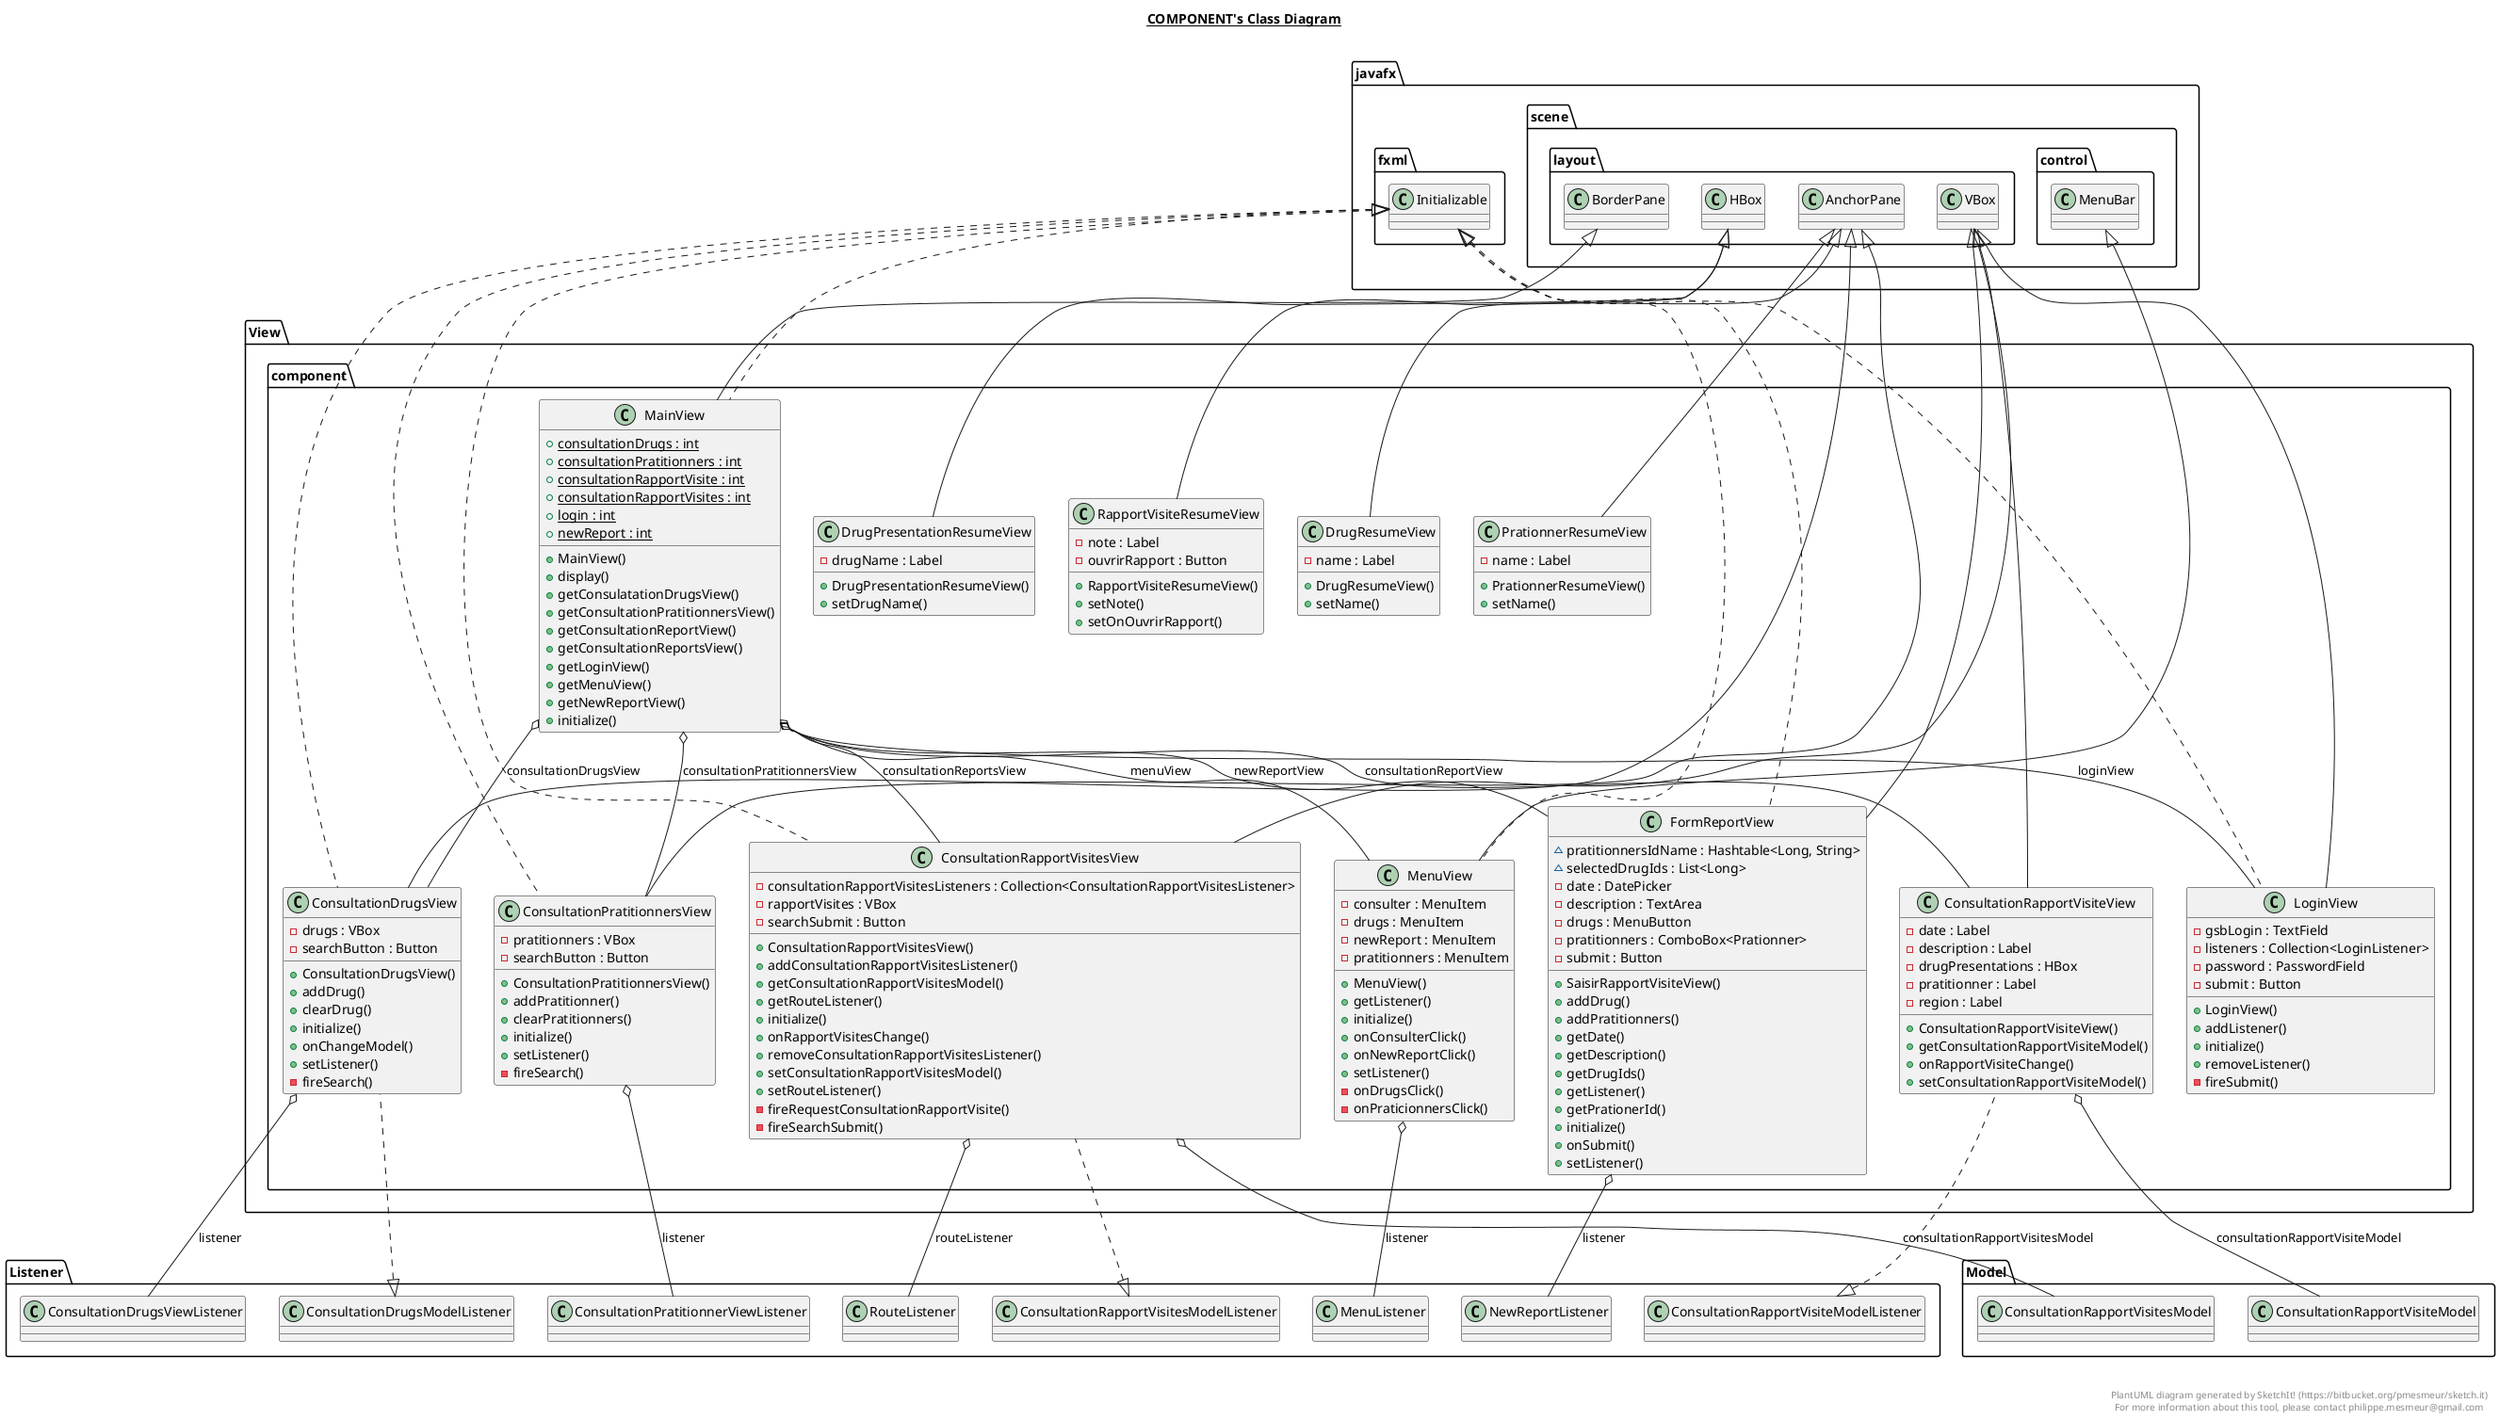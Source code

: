 @startuml

title __COMPONENT's Class Diagram__\n

  
    namespace View.component {
      class View.component.ConsultationDrugsView {
          - drugs : VBox
          - searchButton : Button
          + ConsultationDrugsView()
          + addDrug()
          + clearDrug()
          + initialize()
          + onChangeModel()
          + setListener()
          - fireSearch()
      }
    }

  
    namespace View.component {
      class View.component.ConsultationPratitionnersView {
          - pratitionners : VBox
          - searchButton : Button
          + ConsultationPratitionnersView()
          + addPratitionner()
          + clearPratitionners()
          + initialize()
          + setListener()
          - fireSearch()
      }
    }
  

  
    namespace View.component {
      class View.component.ConsultationRapportVisiteView {
          - date : Label
          - description : Label
          - drugPresentations : HBox
          - pratitionner : Label
          - region : Label
          + ConsultationRapportVisiteView()
          + getConsultationRapportVisiteModel()
          + onRapportVisiteChange()
          + setConsultationRapportVisiteModel()
      }
    }
  

  
    namespace View.component {
      class View.component.ConsultationRapportVisitesView {
          - consultationRapportVisitesListeners : Collection<ConsultationRapportVisitesListener>
          - rapportVisites : VBox
          - searchSubmit : Button
          + ConsultationRapportVisitesView()
          + addConsultationRapportVisitesListener()
          + getConsultationRapportVisitesModel()
          + getRouteListener()
          + initialize()
          + onRapportVisitesChange()
          + removeConsultationRapportVisitesListener()
          + setConsultationRapportVisitesModel()
          + setRouteListener()
          - fireRequestConsultationRapportVisite()
          - fireSearchSubmit()
      }
    }

  

  
    namespace View.component {
      class View.component.DrugPresentationResumeView {
          - drugName : Label
          + DrugPresentationResumeView()
          + setDrugName()
      }
    }

  

  
    namespace View.component {
      class View.component.DrugResumeView {
          - name : Label
          + DrugResumeView()
          + setName()
      }
    }

  

  
    namespace View.component {
      class View.component.LoginView {
          - gsbLogin : TextField
          - listeners : Collection<LoginListener>
          - password : PasswordField
          - submit : Button
          + LoginView()
          + addListener()
          + initialize()
          + removeListener()
          - fireSubmit()
      }
    }

  

  
    namespace View.component {
      class View.component.MainView {
          {static} + consultationDrugs : int
          {static} + consultationPratitionners : int
          {static} + consultationRapportVisite : int
          {static} + consultationRapportVisites : int
          {static} + login : int
          {static} + newReport : int
          + MainView()
          + display()
          + getConsulatationDrugsView()
          + getConsultationPratitionnersView()
          + getConsultationReportView()
          + getConsultationReportsView()
          + getLoginView()
          + getMenuView()
          + getNewReportView()
          + initialize()
      }
    }

  

  
    namespace View.component {
      class View.component.MenuView {
          - consulter : MenuItem
          - drugs : MenuItem
          - newReport : MenuItem
          - pratitionners : MenuItem
          + MenuView()
          + getListener()
          + initialize()
          + onConsulterClick()
          + onNewReportClick()
          + setListener()
          - onDrugsClick()
          - onPraticionnersClick()
      }
    }

  

  
    namespace View.component {
      class View.component.PrationnerResumeView {
          - name : Label
          + PrationnerResumeView()
          + setName()
      }
    }

  

  
    namespace View.component {
      class View.component.RapportVisiteResumeView {
          - note : Label
          - ouvrirRapport : Button
          + RapportVisiteResumeView()
          + setNote()
          + setOnOuvrirRapport()
      }
    }

  

  
    namespace View.component {
      class View.component.FormReportView {
          ~ pratitionnersIdName : Hashtable<Long, String>
          ~ selectedDrugIds : List<Long>
          - date : DatePicker
          - description : TextArea
          - drugs : MenuButton
          - pratitionners : ComboBox<Prationner>
          - submit : Button
          + SaisirRapportVisiteView()
          + addDrug()
          + addPratitionners()
          + getDate()
          + getDescription()
          + getDrugIds()
          + getListener()
          + getPrationerId()
          + initialize()
          + onSubmit()
          + setListener()
      }
    }

  

  View.component.ConsultationDrugsView .up.|> Listener.ConsultationDrugsModelListener
  View.component.ConsultationDrugsView .up.|> javafx.fxml.Initializable
  View.component.ConsultationDrugsView -up-|> javafx.scene.layout.AnchorPane
  View.component.ConsultationDrugsView o-- Listener.ConsultationDrugsViewListener : listener
  View.component.ConsultationPratitionnersView .up.|> javafx.fxml.Initializable
  View.component.ConsultationPratitionnersView -up-|> javafx.scene.layout.AnchorPane
  View.component.ConsultationPratitionnersView o-- Listener.ConsultationPratitionnerViewListener : listener
  View.component.ConsultationRapportVisiteView .up.|> Listener.ConsultationRapportVisiteModelListener
  View.component.ConsultationRapportVisiteView -up-|> javafx.scene.layout.VBox
  View.component.ConsultationRapportVisiteView o-- Model.ConsultationRapportVisiteModel : consultationRapportVisiteModel
  View.component.ConsultationRapportVisitesView .up.|> Listener.ConsultationRapportVisitesModelListener
  View.component.ConsultationRapportVisitesView .up.|> javafx.fxml.Initializable
  View.component.ConsultationRapportVisitesView -up-|> javafx.scene.layout.VBox
  View.component.ConsultationRapportVisitesView o-- Model.ConsultationRapportVisitesModel : consultationRapportVisitesModel
  View.component.ConsultationRapportVisitesView o-- Listener.RouteListener : routeListener
  View.component.DrugPresentationResumeView -up-|> javafx.scene.layout.HBox
  View.component.DrugResumeView -up-|> javafx.scene.layout.AnchorPane
  View.component.LoginView .up.|> javafx.fxml.Initializable
  View.component.LoginView -up-|> javafx.scene.layout.VBox
  View.component.MainView .up.|> javafx.fxml.Initializable
  View.component.MainView -up-|> javafx.scene.layout.BorderPane
  View.component.MainView o-- View.component.ConsultationDrugsView : consultationDrugsView
  View.component.MainView o-- View.component.ConsultationPratitionnersView : consultationPratitionnersView
  View.component.MainView o-- View.component.ConsultationRapportVisiteView : consultationReportView
  View.component.MainView o-- View.component.ConsultationRapportVisitesView : consultationReportsView
  View.component.MainView o-- View.component.LoginView : loginView
  View.component.MainView o-- View.component.MenuView : menuView
  View.component.MainView o-- View.component.FormReportView : newReportView
  View.component.MenuView .up.|> javafx.fxml.Initializable
  View.component.MenuView -up-|> javafx.scene.control.MenuBar
  View.component.MenuView o-- Listener.MenuListener : listener
  View.component.PrationnerResumeView -up-|> javafx.scene.layout.AnchorPane
  View.component.RapportVisiteResumeView -up-|> javafx.scene.layout.HBox
  View.component.FormReportView .up.|> javafx.fxml.Initializable
  View.component.FormReportView -up-|> javafx.scene.layout.VBox
  View.component.FormReportView o-- Listener.NewReportListener : listener


right footer


PlantUML diagram generated by SketchIt! (https://bitbucket.org/pmesmeur/sketch.it)
For more information about this tool, please contact philippe.mesmeur@gmail.com
endfooter

@enduml
